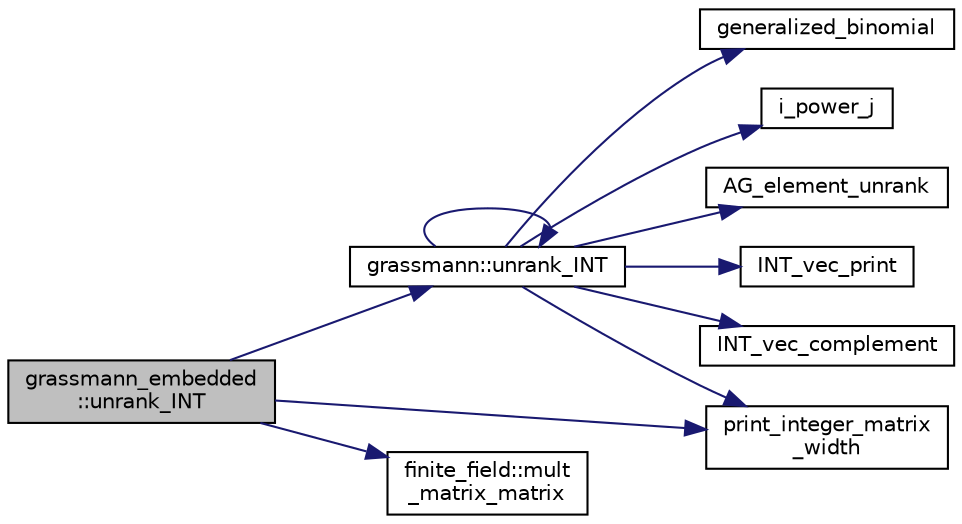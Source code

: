 digraph "grassmann_embedded::unrank_INT"
{
  edge [fontname="Helvetica",fontsize="10",labelfontname="Helvetica",labelfontsize="10"];
  node [fontname="Helvetica",fontsize="10",shape=record];
  rankdir="LR";
  Node349 [label="grassmann_embedded\l::unrank_INT",height=0.2,width=0.4,color="black", fillcolor="grey75", style="filled", fontcolor="black"];
  Node349 -> Node350 [color="midnightblue",fontsize="10",style="solid",fontname="Helvetica"];
  Node350 [label="grassmann::unrank_INT",height=0.2,width=0.4,color="black", fillcolor="white", style="filled",URL="$df/d02/classgrassmann.html#a32079405b95a6da2ba1420567d762d64"];
  Node350 -> Node351 [color="midnightblue",fontsize="10",style="solid",fontname="Helvetica"];
  Node351 [label="generalized_binomial",height=0.2,width=0.4,color="black", fillcolor="white", style="filled",URL="$d2/d7c/combinatorics_8_c.html#a24762dc22e45175d18ec1ec1d2556ae8"];
  Node350 -> Node352 [color="midnightblue",fontsize="10",style="solid",fontname="Helvetica"];
  Node352 [label="i_power_j",height=0.2,width=0.4,color="black", fillcolor="white", style="filled",URL="$de/dc5/algebra__and__number__theory_8h.html#a39b321523e8957d701618bb5cac542b5"];
  Node350 -> Node353 [color="midnightblue",fontsize="10",style="solid",fontname="Helvetica"];
  Node353 [label="AG_element_unrank",height=0.2,width=0.4,color="black", fillcolor="white", style="filled",URL="$d4/d67/geometry_8h.html#a4a33b86c87b2879b97cfa1327abe2885"];
  Node350 -> Node354 [color="midnightblue",fontsize="10",style="solid",fontname="Helvetica"];
  Node354 [label="INT_vec_print",height=0.2,width=0.4,color="black", fillcolor="white", style="filled",URL="$df/dbf/sajeeb_8_c.html#a79a5901af0b47dd0d694109543c027fe"];
  Node350 -> Node350 [color="midnightblue",fontsize="10",style="solid",fontname="Helvetica"];
  Node350 -> Node355 [color="midnightblue",fontsize="10",style="solid",fontname="Helvetica"];
  Node355 [label="INT_vec_complement",height=0.2,width=0.4,color="black", fillcolor="white", style="filled",URL="$d5/db4/io__and__os_8h.html#a2a0a724647575fcd3090c763985eb81a"];
  Node350 -> Node356 [color="midnightblue",fontsize="10",style="solid",fontname="Helvetica"];
  Node356 [label="print_integer_matrix\l_width",height=0.2,width=0.4,color="black", fillcolor="white", style="filled",URL="$d5/db4/io__and__os_8h.html#aa78f3e73fc2179251bd15adbcc31573f"];
  Node349 -> Node356 [color="midnightblue",fontsize="10",style="solid",fontname="Helvetica"];
  Node349 -> Node357 [color="midnightblue",fontsize="10",style="solid",fontname="Helvetica"];
  Node357 [label="finite_field::mult\l_matrix_matrix",height=0.2,width=0.4,color="black", fillcolor="white", style="filled",URL="$df/d5a/classfinite__field.html#a5e28706b815838d0ec34de1fa74bc3c4"];
}
